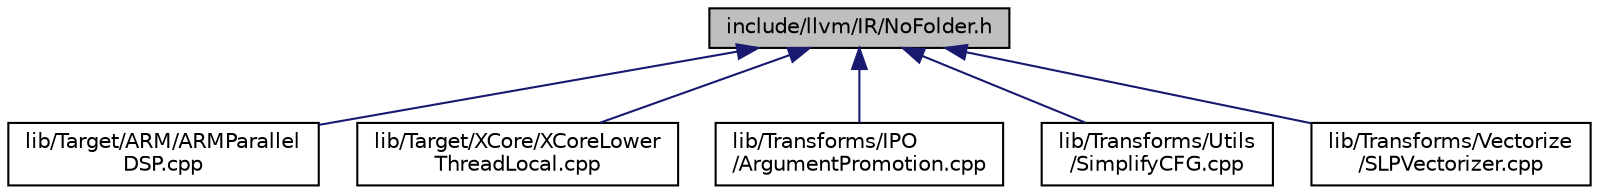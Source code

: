 digraph "include/llvm/IR/NoFolder.h"
{
 // LATEX_PDF_SIZE
  bgcolor="transparent";
  edge [fontname="Helvetica",fontsize="10",labelfontname="Helvetica",labelfontsize="10"];
  node [fontname="Helvetica",fontsize="10",shape="box"];
  Node1 [label="include/llvm/IR/NoFolder.h",height=0.2,width=0.4,color="black", fillcolor="grey75", style="filled", fontcolor="black",tooltip=" "];
  Node1 -> Node2 [dir="back",color="midnightblue",fontsize="10",style="solid",fontname="Helvetica"];
  Node2 [label="lib/Target/ARM/ARMParallel\lDSP.cpp",height=0.2,width=0.4,color="black",URL="$ARMParallelDSP_8cpp.html",tooltip="Armv6 introduced instructions to perform 32-bit SIMD operations."];
  Node1 -> Node3 [dir="back",color="midnightblue",fontsize="10",style="solid",fontname="Helvetica"];
  Node3 [label="lib/Target/XCore/XCoreLower\lThreadLocal.cpp",height=0.2,width=0.4,color="black",URL="$XCoreLowerThreadLocal_8cpp.html",tooltip="This file contains a pass that lowers thread local variables on the XCore."];
  Node1 -> Node4 [dir="back",color="midnightblue",fontsize="10",style="solid",fontname="Helvetica"];
  Node4 [label="lib/Transforms/IPO\l/ArgumentPromotion.cpp",height=0.2,width=0.4,color="black",URL="$ArgumentPromotion_8cpp.html",tooltip=" "];
  Node1 -> Node5 [dir="back",color="midnightblue",fontsize="10",style="solid",fontname="Helvetica"];
  Node5 [label="lib/Transforms/Utils\l/SimplifyCFG.cpp",height=0.2,width=0.4,color="black",URL="$SimplifyCFG_8cpp.html",tooltip=" "];
  Node1 -> Node6 [dir="back",color="midnightblue",fontsize="10",style="solid",fontname="Helvetica"];
  Node6 [label="lib/Transforms/Vectorize\l/SLPVectorizer.cpp",height=0.2,width=0.4,color="black",URL="$SLPVectorizer_8cpp.html",tooltip=" "];
}
